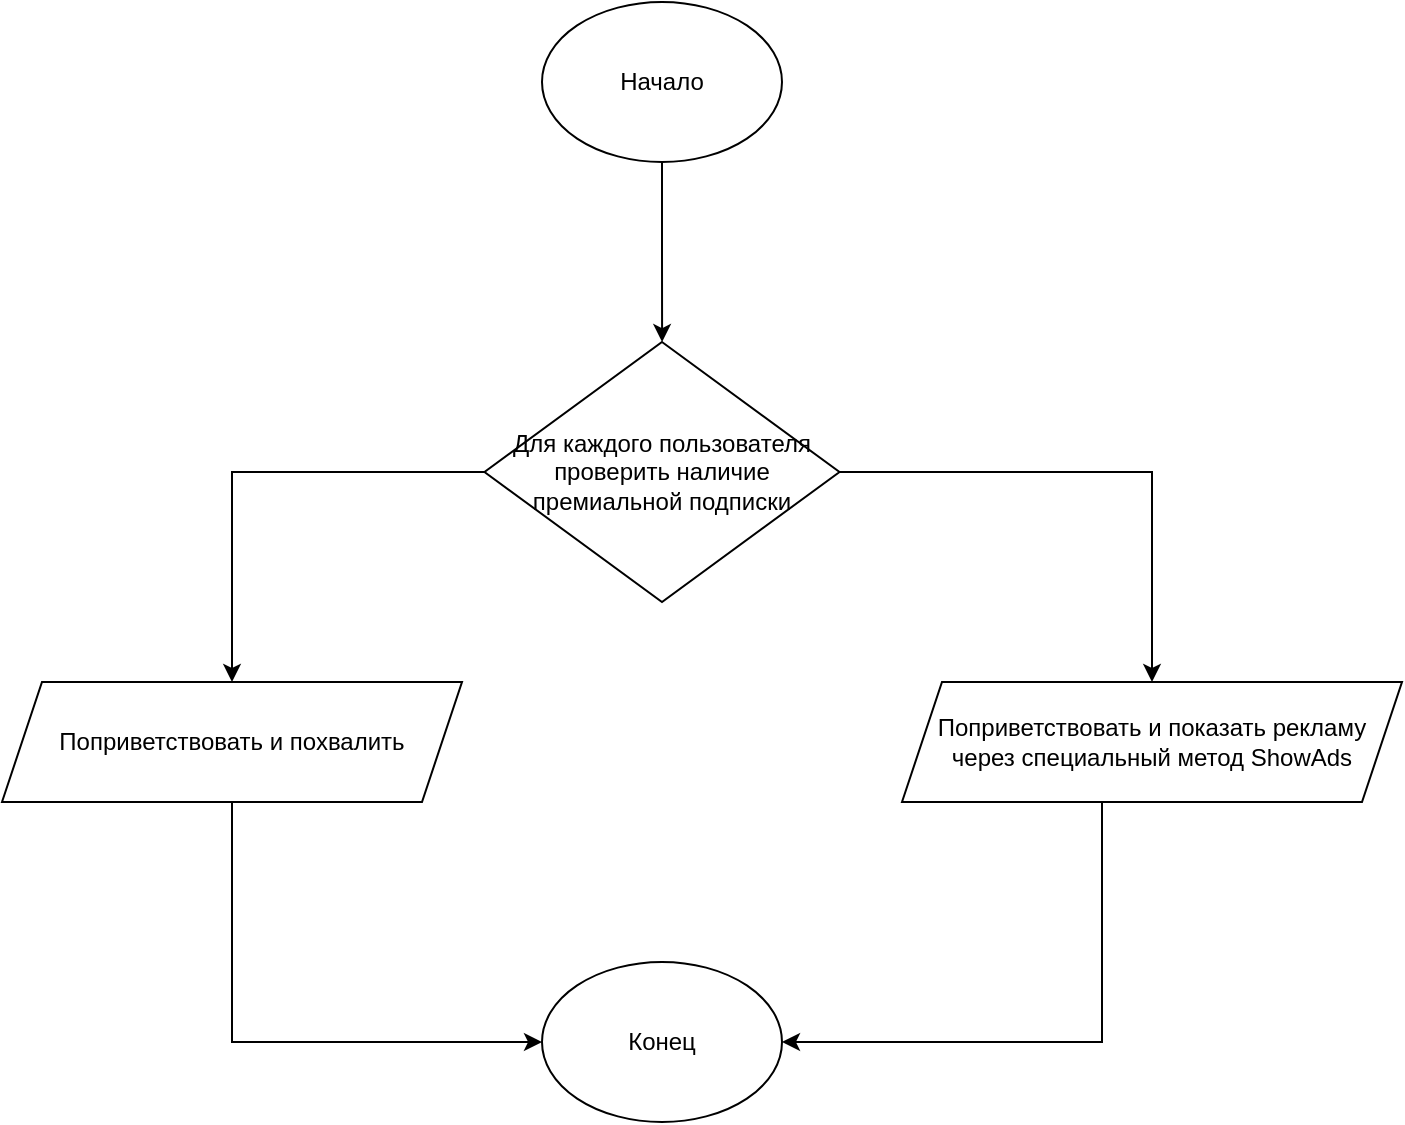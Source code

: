 <mxfile version="20.7.4" type="device"><diagram id="opDDIAfbYOM2UHrfYO_x" name="Страница 1"><mxGraphModel dx="1014" dy="716" grid="1" gridSize="10" guides="1" tooltips="1" connect="1" arrows="1" fold="1" page="1" pageScale="1" pageWidth="827" pageHeight="1169" math="0" shadow="0"><root><mxCell id="0"/><mxCell id="1" parent="0"/><mxCell id="pFvIdyXsbUG_U6tBv3Wo-3" value="" style="edgeStyle=orthogonalEdgeStyle;rounded=0;orthogonalLoop=1;jettySize=auto;html=1;" edge="1" parent="1" source="pFvIdyXsbUG_U6tBv3Wo-1" target="pFvIdyXsbUG_U6tBv3Wo-4"><mxGeometry relative="1" as="geometry"><mxPoint x="410" y="480" as="targetPoint"/></mxGeometry></mxCell><mxCell id="pFvIdyXsbUG_U6tBv3Wo-1" value="Начало" style="ellipse;whiteSpace=wrap;html=1;" vertex="1" parent="1"><mxGeometry x="350" y="330" width="120" height="80" as="geometry"/></mxCell><mxCell id="pFvIdyXsbUG_U6tBv3Wo-10" value="" style="edgeStyle=orthogonalEdgeStyle;rounded=0;orthogonalLoop=1;jettySize=auto;html=1;" edge="1" parent="1" source="pFvIdyXsbUG_U6tBv3Wo-4" target="pFvIdyXsbUG_U6tBv3Wo-8"><mxGeometry relative="1" as="geometry"/></mxCell><mxCell id="pFvIdyXsbUG_U6tBv3Wo-12" value="" style="edgeStyle=orthogonalEdgeStyle;rounded=0;orthogonalLoop=1;jettySize=auto;html=1;" edge="1" parent="1" source="pFvIdyXsbUG_U6tBv3Wo-4" target="pFvIdyXsbUG_U6tBv3Wo-11"><mxGeometry relative="1" as="geometry"/></mxCell><mxCell id="pFvIdyXsbUG_U6tBv3Wo-4" value="Для каждого пользователя проверить наличие премиальной подписки" style="rhombus;whiteSpace=wrap;html=1;" vertex="1" parent="1"><mxGeometry x="321.25" y="500" width="177.5" height="130" as="geometry"/></mxCell><mxCell id="pFvIdyXsbUG_U6tBv3Wo-6" value="Конец" style="ellipse;whiteSpace=wrap;html=1;" vertex="1" parent="1"><mxGeometry x="350" y="810" width="120" height="80" as="geometry"/></mxCell><mxCell id="pFvIdyXsbUG_U6tBv3Wo-9" value="" style="edgeStyle=orthogonalEdgeStyle;rounded=0;orthogonalLoop=1;jettySize=auto;html=1;exitX=0.5;exitY=1;exitDx=0;exitDy=0;" edge="1" parent="1" source="pFvIdyXsbUG_U6tBv3Wo-8" target="pFvIdyXsbUG_U6tBv3Wo-6"><mxGeometry relative="1" as="geometry"><Array as="points"><mxPoint x="630" y="850"/></Array></mxGeometry></mxCell><mxCell id="pFvIdyXsbUG_U6tBv3Wo-8" value="Поприветствовать и показать рекламу через специальный метод ShowAds" style="shape=parallelogram;perimeter=parallelogramPerimeter;whiteSpace=wrap;html=1;fixedSize=1;" vertex="1" parent="1"><mxGeometry x="530" y="670" width="250" height="60" as="geometry"/></mxCell><mxCell id="pFvIdyXsbUG_U6tBv3Wo-13" value="" style="edgeStyle=orthogonalEdgeStyle;rounded=0;orthogonalLoop=1;jettySize=auto;html=1;exitX=0.5;exitY=1;exitDx=0;exitDy=0;entryX=0;entryY=0.5;entryDx=0;entryDy=0;" edge="1" parent="1" source="pFvIdyXsbUG_U6tBv3Wo-11" target="pFvIdyXsbUG_U6tBv3Wo-6"><mxGeometry relative="1" as="geometry"/></mxCell><mxCell id="pFvIdyXsbUG_U6tBv3Wo-11" value="Поприветствовать и похвалить" style="shape=parallelogram;perimeter=parallelogramPerimeter;whiteSpace=wrap;html=1;fixedSize=1;" vertex="1" parent="1"><mxGeometry x="80" y="670" width="230" height="60" as="geometry"/></mxCell></root></mxGraphModel></diagram></mxfile>